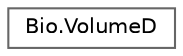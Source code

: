 digraph "Graphical Class Hierarchy"
{
 // LATEX_PDF_SIZE
  bgcolor="transparent";
  edge [fontname=Helvetica,fontsize=10,labelfontname=Helvetica,labelfontsize=10];
  node [fontname=Helvetica,fontsize=10,shape=box,height=0.2,width=0.4];
  rankdir="LR";
  Node0 [label="Bio.VolumeD",height=0.2,width=0.4,color="grey40", fillcolor="white", style="filled",URL="$struct_bio_1_1_volume_d.html",tooltip=" "];
}
